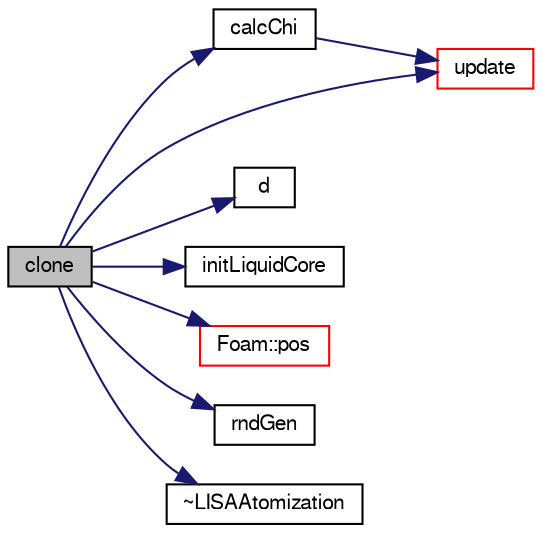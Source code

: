 digraph "clone"
{
  bgcolor="transparent";
  edge [fontname="FreeSans",fontsize="10",labelfontname="FreeSans",labelfontsize="10"];
  node [fontname="FreeSans",fontsize="10",shape=record];
  rankdir="LR";
  Node12 [label="clone",height=0.2,width=0.4,color="black", fillcolor="grey75", style="filled", fontcolor="black"];
  Node12 -> Node13 [color="midnightblue",fontsize="10",style="solid",fontname="FreeSans"];
  Node13 [label="calcChi",height=0.2,width=0.4,color="black",URL="$a24550.html#a614269e8e32e3643b889d1c1df04b1f7",tooltip="flag to indicate if chi needs to be calculated "];
  Node13 -> Node14 [color="midnightblue",fontsize="10",style="solid",fontname="FreeSans"];
  Node14 [label="update",height=0.2,width=0.4,color="red",URL="$a24550.html#a56fbe4b3eb1d2607d8ca4ed4a4909739"];
  Node12 -> Node77 [color="midnightblue",fontsize="10",style="solid",fontname="FreeSans"];
  Node77 [label="d",height=0.2,width=0.4,color="black",URL="$a38951.html#aa182a9055736468dd160f12649a01fd1"];
  Node12 -> Node93 [color="midnightblue",fontsize="10",style="solid",fontname="FreeSans"];
  Node93 [label="initLiquidCore",height=0.2,width=0.4,color="black",URL="$a24550.html#a97b21d092f8f8d11186002fb1658dd4c",tooltip="initial value of liquidCore "];
  Node12 -> Node94 [color="midnightblue",fontsize="10",style="solid",fontname="FreeSans"];
  Node94 [label="Foam::pos",height=0.2,width=0.4,color="red",URL="$a21124.html#a09a190b59f3d01b258bca0fa964a6212"];
  Node12 -> Node95 [color="midnightblue",fontsize="10",style="solid",fontname="FreeSans"];
  Node95 [label="rndGen",height=0.2,width=0.4,color="black",URL="$a38939.html#ab8597af4c8d0209c2e0c9b1982782bfb"];
  Node12 -> Node14 [color="midnightblue",fontsize="10",style="solid",fontname="FreeSans"];
  Node12 -> Node96 [color="midnightblue",fontsize="10",style="solid",fontname="FreeSans"];
  Node96 [label="~LISAAtomization",height=0.2,width=0.4,color="black",URL="$a24550.html#a60008f8d32dc0a8649bc014cd80ee401",tooltip="Destructor. "];
}
